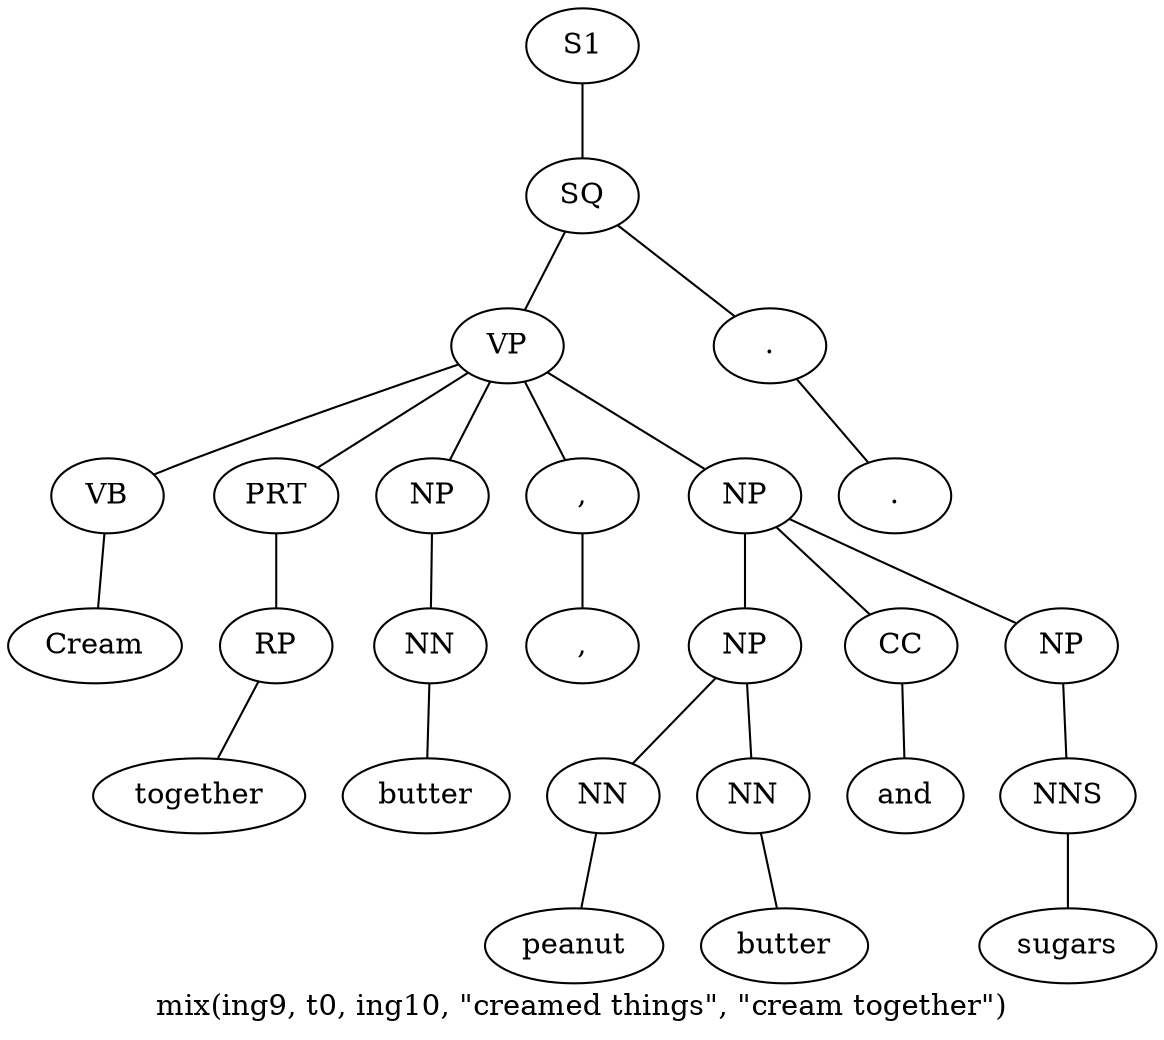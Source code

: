 graph SyntaxGraph {
	label = "mix(ing9, t0, ing10, \"creamed things\", \"cream together\")";
	Node0 [label="S1"];
	Node1 [label="SQ"];
	Node2 [label="VP"];
	Node3 [label="VB"];
	Node4 [label="Cream"];
	Node5 [label="PRT"];
	Node6 [label="RP"];
	Node7 [label="together"];
	Node8 [label="NP"];
	Node9 [label="NN"];
	Node10 [label="butter"];
	Node11 [label=","];
	Node12 [label=","];
	Node13 [label="NP"];
	Node14 [label="NP"];
	Node15 [label="NN"];
	Node16 [label="peanut"];
	Node17 [label="NN"];
	Node18 [label="butter"];
	Node19 [label="CC"];
	Node20 [label="and"];
	Node21 [label="NP"];
	Node22 [label="NNS"];
	Node23 [label="sugars"];
	Node24 [label="."];
	Node25 [label="."];

	Node0 -- Node1;
	Node1 -- Node2;
	Node1 -- Node24;
	Node2 -- Node3;
	Node2 -- Node5;
	Node2 -- Node8;
	Node2 -- Node11;
	Node2 -- Node13;
	Node3 -- Node4;
	Node5 -- Node6;
	Node6 -- Node7;
	Node8 -- Node9;
	Node9 -- Node10;
	Node11 -- Node12;
	Node13 -- Node14;
	Node13 -- Node19;
	Node13 -- Node21;
	Node14 -- Node15;
	Node14 -- Node17;
	Node15 -- Node16;
	Node17 -- Node18;
	Node19 -- Node20;
	Node21 -- Node22;
	Node22 -- Node23;
	Node24 -- Node25;
}